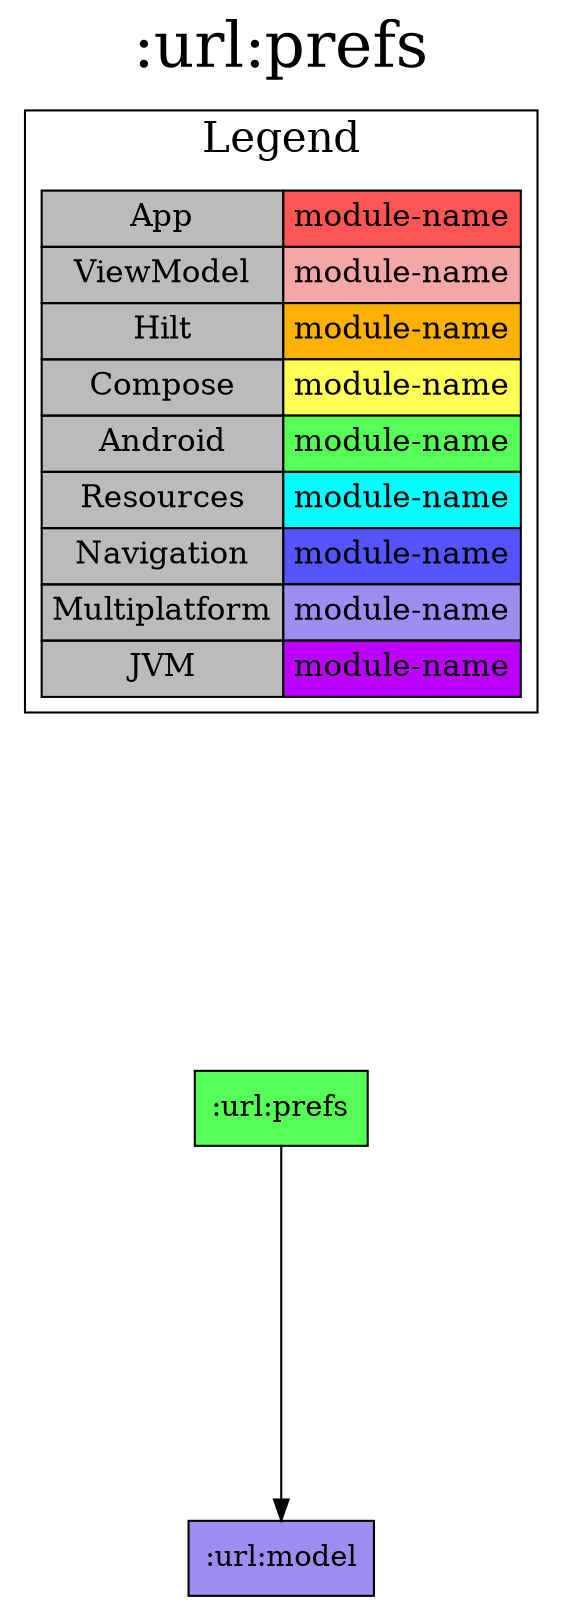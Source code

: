 digraph {
edge ["dir"="forward"]
graph ["dpi"="100","label"=":url:prefs","labelloc"="t","fontsize"="30","ranksep"="2.5","rankdir"="TB"]
node ["style"="filled"]
":url:prefs" ["fillcolor"="#55FF55","shape"="box"]
":url:model" ["fillcolor"="#9D8DF1","shape"="box"]
{
edge ["dir"="none"]
graph ["rank"="same"]
}
":url:prefs" -> ":url:model"
subgraph "cluster_legend" {
edge ["dir"="none"]
graph ["label"="Legend","fontsize"="20"]
"Legend" ["style"="filled","fillcolor"="#bbbbbb","shape"="none","margin"="0","fontsize"="15","label"=<
<TABLE BORDER="0" CELLBORDER="1" CELLSPACING="0" CELLPADDING="4">
<TR><TD>App</TD><TD BGCOLOR="#FF5555">module-name</TD></TR>
<TR><TD>ViewModel</TD><TD BGCOLOR="#F5A6A6">module-name</TD></TR>
<TR><TD>Hilt</TD><TD BGCOLOR="#FCB103">module-name</TD></TR>
<TR><TD>Compose</TD><TD BGCOLOR="#FFFF55">module-name</TD></TR>
<TR><TD>Android</TD><TD BGCOLOR="#55FF55">module-name</TD></TR>
<TR><TD>Resources</TD><TD BGCOLOR="#00FFFF">module-name</TD></TR>
<TR><TD>Navigation</TD><TD BGCOLOR="#5555FF">module-name</TD></TR>
<TR><TD>Multiplatform</TD><TD BGCOLOR="#9D8DF1">module-name</TD></TR>
<TR><TD>JVM</TD><TD BGCOLOR="#BB00FF">module-name</TD></TR>
</TABLE>
>]
} -> ":url:prefs" ["style"="invis"]
}